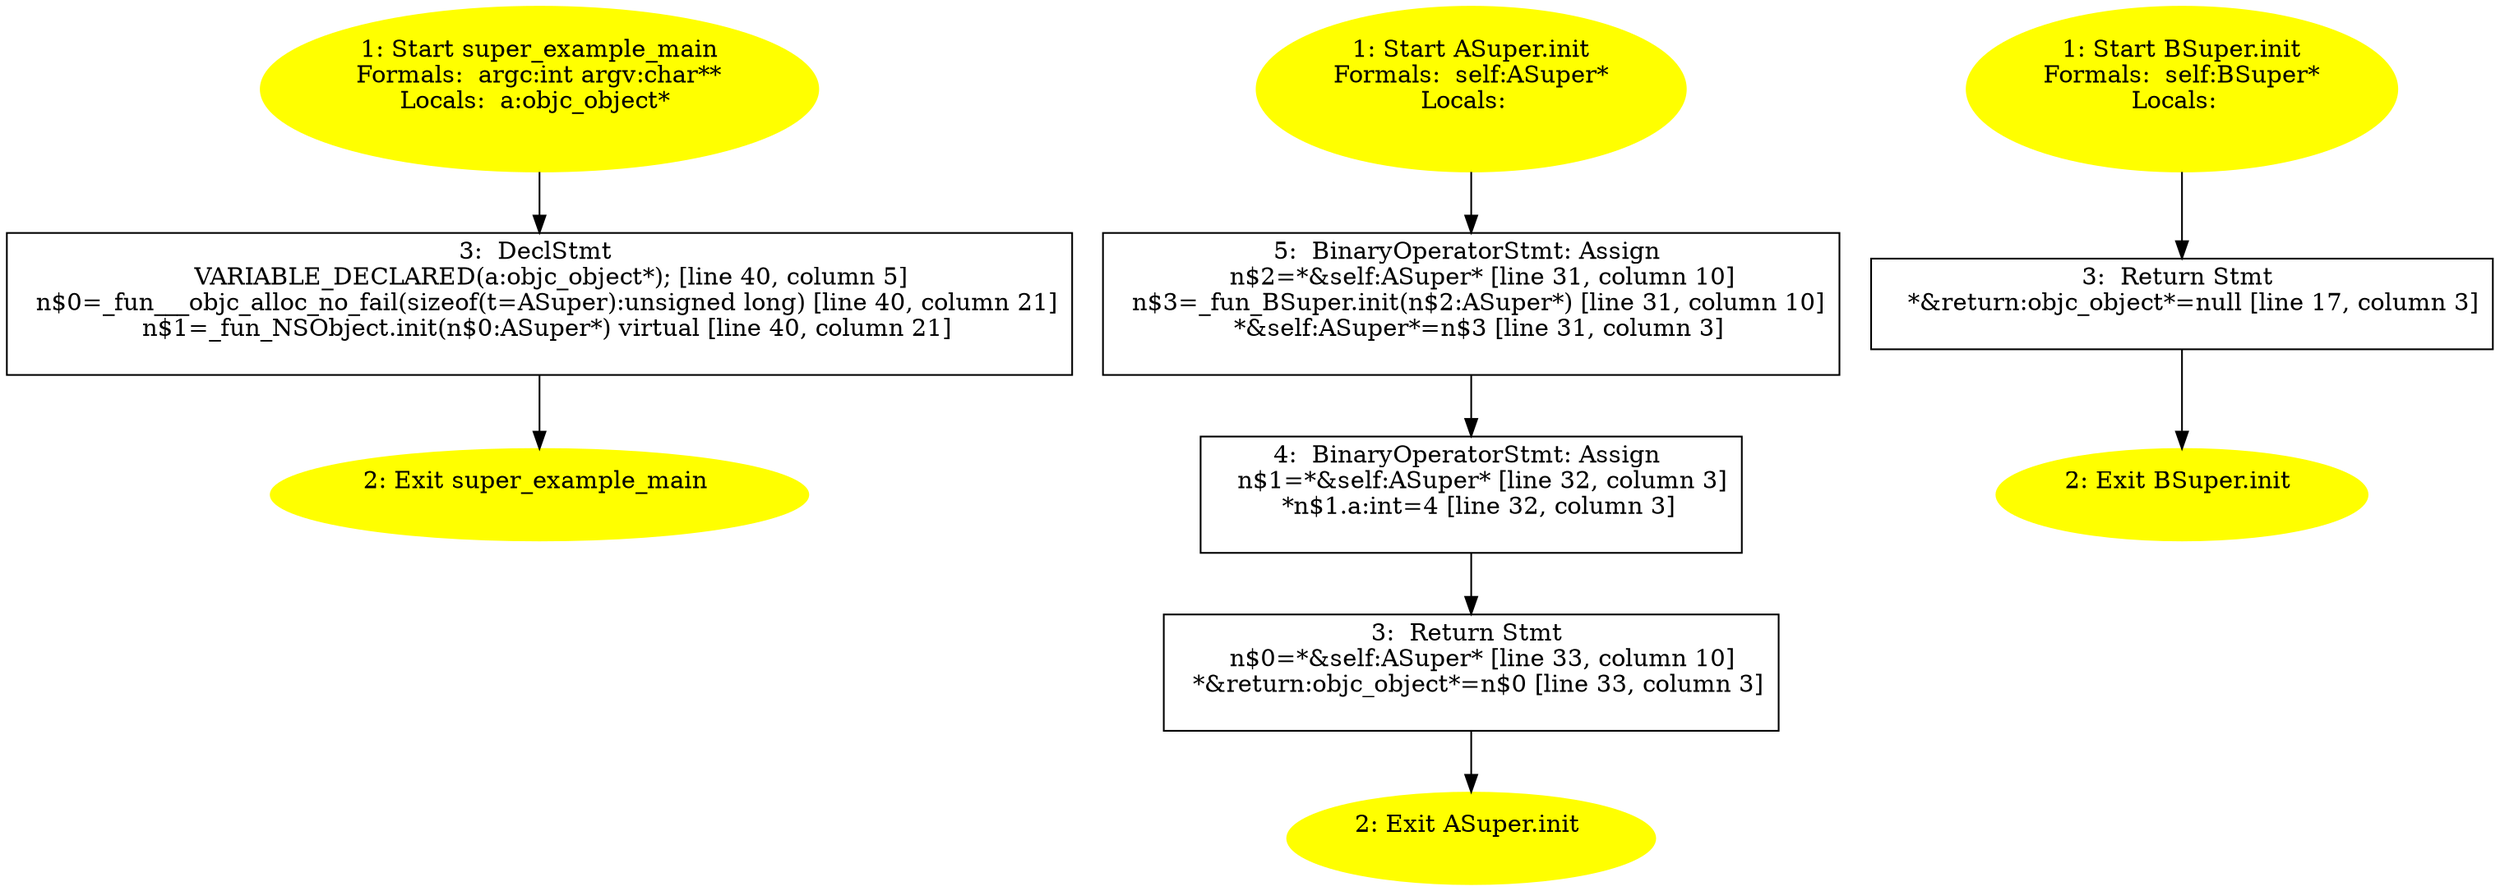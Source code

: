 /* @generated */
digraph cfg {
"super_example_main.e3ebe95e6c5ae811733f235c29fbbf6d_1" [label="1: Start super_example_main\nFormals:  argc:int argv:char**\nLocals:  a:objc_object* \n  " color=yellow style=filled]
	

	 "super_example_main.e3ebe95e6c5ae811733f235c29fbbf6d_1" -> "super_example_main.e3ebe95e6c5ae811733f235c29fbbf6d_3" ;
"super_example_main.e3ebe95e6c5ae811733f235c29fbbf6d_2" [label="2: Exit super_example_main \n  " color=yellow style=filled]
	

"super_example_main.e3ebe95e6c5ae811733f235c29fbbf6d_3" [label="3:  DeclStmt \n   VARIABLE_DECLARED(a:objc_object*); [line 40, column 5]\n  n$0=_fun___objc_alloc_no_fail(sizeof(t=ASuper):unsigned long) [line 40, column 21]\n  n$1=_fun_NSObject.init(n$0:ASuper*) virtual [line 40, column 21]\n " shape="box"]
	

	 "super_example_main.e3ebe95e6c5ae811733f235c29fbbf6d_3" -> "super_example_main.e3ebe95e6c5ae811733f235c29fbbf6d_2" ;
"init#ASuper#instance.9832dae2a83c036d9d82b45709c4855e_1" [label="1: Start ASuper.init\nFormals:  self:ASuper*\nLocals:  \n  " color=yellow style=filled]
	

	 "init#ASuper#instance.9832dae2a83c036d9d82b45709c4855e_1" -> "init#ASuper#instance.9832dae2a83c036d9d82b45709c4855e_5" ;
"init#ASuper#instance.9832dae2a83c036d9d82b45709c4855e_2" [label="2: Exit ASuper.init \n  " color=yellow style=filled]
	

"init#ASuper#instance.9832dae2a83c036d9d82b45709c4855e_3" [label="3:  Return Stmt \n   n$0=*&self:ASuper* [line 33, column 10]\n  *&return:objc_object*=n$0 [line 33, column 3]\n " shape="box"]
	

	 "init#ASuper#instance.9832dae2a83c036d9d82b45709c4855e_3" -> "init#ASuper#instance.9832dae2a83c036d9d82b45709c4855e_2" ;
"init#ASuper#instance.9832dae2a83c036d9d82b45709c4855e_4" [label="4:  BinaryOperatorStmt: Assign \n   n$1=*&self:ASuper* [line 32, column 3]\n  *n$1.a:int=4 [line 32, column 3]\n " shape="box"]
	

	 "init#ASuper#instance.9832dae2a83c036d9d82b45709c4855e_4" -> "init#ASuper#instance.9832dae2a83c036d9d82b45709c4855e_3" ;
"init#ASuper#instance.9832dae2a83c036d9d82b45709c4855e_5" [label="5:  BinaryOperatorStmt: Assign \n   n$2=*&self:ASuper* [line 31, column 10]\n  n$3=_fun_BSuper.init(n$2:ASuper*) [line 31, column 10]\n  *&self:ASuper*=n$3 [line 31, column 3]\n " shape="box"]
	

	 "init#ASuper#instance.9832dae2a83c036d9d82b45709c4855e_5" -> "init#ASuper#instance.9832dae2a83c036d9d82b45709c4855e_4" ;
"init#BSuper#instance.6678b088cbd2579c21b766781beb8030_1" [label="1: Start BSuper.init\nFormals:  self:BSuper*\nLocals:  \n  " color=yellow style=filled]
	

	 "init#BSuper#instance.6678b088cbd2579c21b766781beb8030_1" -> "init#BSuper#instance.6678b088cbd2579c21b766781beb8030_3" ;
"init#BSuper#instance.6678b088cbd2579c21b766781beb8030_2" [label="2: Exit BSuper.init \n  " color=yellow style=filled]
	

"init#BSuper#instance.6678b088cbd2579c21b766781beb8030_3" [label="3:  Return Stmt \n   *&return:objc_object*=null [line 17, column 3]\n " shape="box"]
	

	 "init#BSuper#instance.6678b088cbd2579c21b766781beb8030_3" -> "init#BSuper#instance.6678b088cbd2579c21b766781beb8030_2" ;
}
